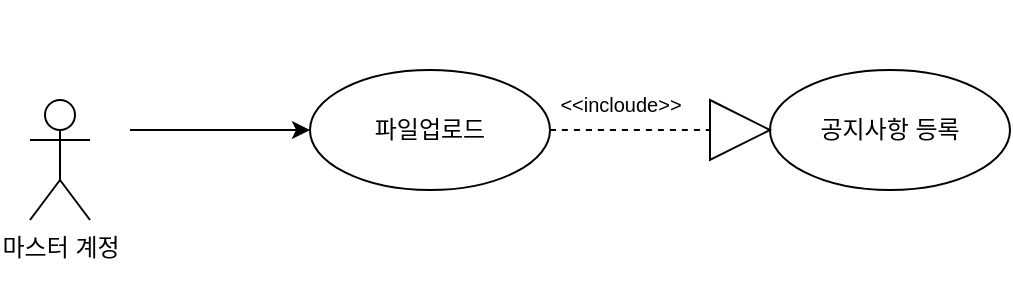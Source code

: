 <mxfile version="26.0.16">
  <diagram name="페이지-1" id="DKJEJJquOrz6qWJuDARE">
    <mxGraphModel dx="600" dy="684" grid="1" gridSize="10" guides="1" tooltips="1" connect="1" arrows="1" fold="1" page="1" pageScale="1" pageWidth="827" pageHeight="1169" math="0" shadow="0">
      <root>
        <mxCell id="0" />
        <mxCell id="1" parent="0" />
        <mxCell id="EdUaHZUcWTvXBmKxjX5_-68" value="파일업로드" style="ellipse;whiteSpace=wrap;html=1;" vertex="1" parent="1">
          <mxGeometry x="340" y="660" width="120" height="60" as="geometry" />
        </mxCell>
        <mxCell id="EdUaHZUcWTvXBmKxjX5_-71" value="공지사항 등록" style="ellipse;whiteSpace=wrap;html=1;" vertex="1" parent="1">
          <mxGeometry x="570" y="660" width="120" height="60" as="geometry" />
        </mxCell>
        <mxCell id="EdUaHZUcWTvXBmKxjX5_-74" style="entryX=0;entryY=0.5;entryDx=0;entryDy=0;" edge="1" parent="1" target="EdUaHZUcWTvXBmKxjX5_-68">
          <mxGeometry relative="1" as="geometry">
            <mxPoint x="250" y="690" as="sourcePoint" />
          </mxGeometry>
        </mxCell>
        <mxCell id="EdUaHZUcWTvXBmKxjX5_-77" value="마스터 계정&lt;div&gt;&lt;br&gt;&lt;/div&gt;" style="shape=umlActor;verticalLabelPosition=bottom;verticalAlign=top;html=1;outlineConnect=0;" vertex="1" parent="1">
          <mxGeometry x="200" y="675" width="30" height="60" as="geometry" />
        </mxCell>
        <mxCell id="EdUaHZUcWTvXBmKxjX5_-84" value="" style="endArrow=none;dashed=1;html=1;rounded=0;fontSize=12;startSize=8;endSize=8;curved=1;exitX=1;exitY=0.5;exitDx=0;exitDy=0;" edge="1" parent="1" source="EdUaHZUcWTvXBmKxjX5_-68">
          <mxGeometry width="50" height="50" relative="1" as="geometry">
            <mxPoint x="454" y="650" as="sourcePoint" />
            <mxPoint x="543" y="690" as="targetPoint" />
          </mxGeometry>
        </mxCell>
        <mxCell id="EdUaHZUcWTvXBmKxjX5_-86" value="&lt;font style=&quot;font-size: 10px; font-weight: normal;&quot;&gt;&amp;lt;&amp;lt;incloude&amp;gt;&amp;gt;&lt;/font&gt;" style="text;strokeColor=none;fillColor=none;html=1;fontSize=24;fontStyle=1;verticalAlign=middle;align=center;" vertex="1" parent="1">
          <mxGeometry x="410" y="625" width="170" height="95" as="geometry" />
        </mxCell>
        <mxCell id="l5tVx3DcuPdkUKzYKNGm-17" value="" style="triangle;whiteSpace=wrap;html=1;" vertex="1" parent="1">
          <mxGeometry x="540" y="675" width="30" height="30" as="geometry" />
        </mxCell>
      </root>
    </mxGraphModel>
  </diagram>
</mxfile>
